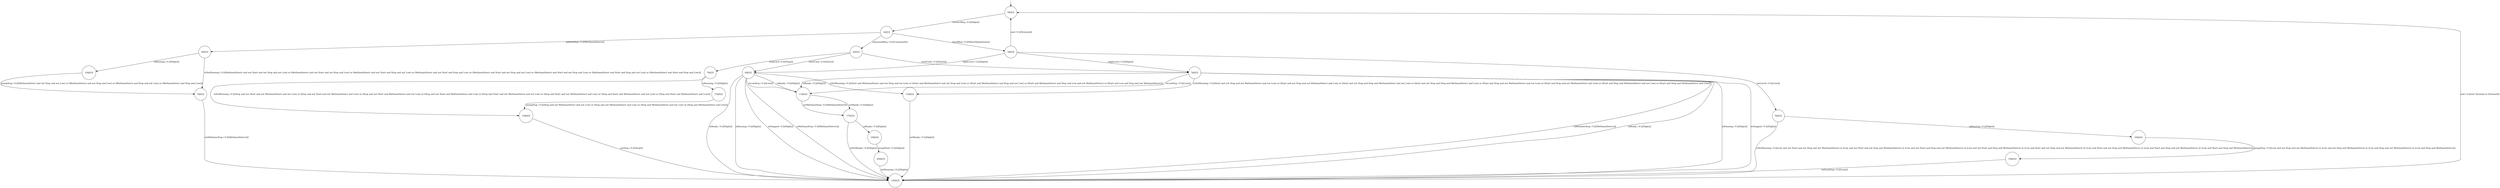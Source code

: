 digraph g {
	edge [lblstyle="above, sloped"];
	s0 [shape="circle" label="0@[()]"];
	s1 [shape="circle" label="1@[()]"];
	s2 [shape="circle" label="2@[()]"];
	s3 [shape="circle" label="3@[()]"];
	s4 [shape="circle" label="4@[()]"];
	s5 [shape="circle" label="5@[()]"];
	s6 [shape="circle" label="6@[()]"];
	s7 [shape="circle" label="7@[()]"];
	s8 [shape="circle" label="8@[()]"];
	s9 [shape="circle" label="9@[()]"];
	s10 [shape="circle" label="10@[()]"];
	s11 [shape="circle" label="11@[()]"];
	s12 [shape="circle" label="12@[()]"];
	s13 [shape="circle" label="13@[()]"];
	s14 [shape="circle" label="14@[()]"];
	s15 [shape="circle" label="15@[()]"];
	s16 [shape="circle" label="16@[()]"];
	s17 [shape="circle" label="17@[()]"];
	s18 [shape="circle" label="18@[()]"];
	s19 [shape="circle" label="19@[()]"];
	s20 [shape="circle" label="20@[()]"];
	s0 -> s1 [label="receiveMsg / 0 [((High))]"];
	s1 -> s2 [label="commandMsg / 0 [((Command))]"];
	s1 -> s3 [label="levelMsg / 0 [((WaterRegulation))]"];
	s1 -> s4 [label="palarmMsg / 0 [((MethaneDetect))]"];
	s2 -> s6 [label="startCmd / 0 [((Start))]"];
	s2 -> s5 [label="startCmd / 0 [((Start))]"];
	s2 -> s7 [label="stopCmd / 0 [((Stop))]"];
	s3 -> s0 [label="end / 0 [((Normal))]"];
	s3 -> s6 [label="highLevel / 0 [((High))]"];
	s3 -> s5 [label="highLevel / 0 [((High))]"];
	s3 -> s8 [label="lowLevel / 0 [((Low))]"];
	s4 -> s9 [label="isNotRunning / 0 [((MethaneDetect and not Start and not Stop and not Low) or (MethaneDetect and not Start and not Stop and Low) or (MethaneDetect and not Start and Stop and not Low) or (MethaneDetect and not Start and Stop and Low) or (MethaneDetect and Start and not Stop and not Low) or (MethaneDetect and Start and not Stop and Low) or (MethaneDetect and Start and Stop and not Low) or (MethaneDetect and Start and Stop and Low))]"];
	s4 -> s10 [label="isRunning / 0 [((High))]"];
	s5 -> s11 [label="isLowStop / 0 [((Low))]"];
	s5 -> s12 [label="isMethaneStop / 0 [((MethaneDetect))]"];
	s5 -> s13 [label="isNotRunning / 0 [((Start and not Stop and not MethaneDetect and not Low) or (Start and not Stop and not MethaneDetect and Low) or (Start and not Stop and Stop and MethaneDetect and not Low) or (Start and not Stop and Stop and MethaneDetect and Low) or (Start and Stop and not MethaneDetect and not Low) or (Start and Stop and not MethaneDetect and Low) or (Start and Stop and MethaneDetect and not Low) or (Start and Stop and MethaneDetect and Low))]"];
	s5 -> s12 [label="isReady / 0 [((High))]"];
	s5 -> s11 [label="isReady / 0 [((High))]"];
	s5 -> s12 [label="isRunning / 0 [((High))]"];
	s5 -> s12 [label="isStopped / 0 [((High))]"];
	s6 -> s11 [label="isLowStop / 0 [((Low))]"];
	s6 -> s12 [label="isMethaneStop / 0 [((MethaneDetect))]"];
	s6 -> s13 [label="isNotRunning / 0 [((Start and MethaneDetect and not Stop and not Low) or (Start and MethaneDetect and not Stop and Low) or (Start and MethaneDetect and Stop and not Low) or (Start and MethaneDetect and Stop and Low and not MethaneDetect) or (Start and Low and Stop and not MethaneDetect))]"];
	s6 -> s11 [label="isReady / 0 [((High))]"];
	s6 -> s12 [label="isReady / 0 [((High))]"];
	s6 -> s12 [label="isRunning / 0 [((High))]"];
	s6 -> s12 [label="isStopped / 0 [((High))]"];
	s7 -> s14 [label="isNotRunning / 0 [((Stop and not Start and not MethaneDetect and not Low) or (Stop and not Start and not MethaneDetect and Low) or (Stop and not Start and MethaneDetect and not Low) or (Stop and not Start and MethaneDetect and Low) or (Stop and Start and not MethaneDetect and not Low) or (Stop and Start and not MethaneDetect and Low) or (Stop and Start and MethaneDetect and not Low) or (Stop and Start and MethaneDetect and Low))]"];
	s7 -> s15 [label="isRunning / 0 [((High))]"];
	s8 -> s12 [label="isNotRunning / 0 [((Low and not Start and not Stop and not MethaneDetect) or (Low and not Start and not Stop and MethaneDetect) or (Low and not Start and Stop and not MethaneDetect) or (Low and not Start and Stop and MethaneDetect) or (Low and Start and not Stop and not MethaneDetect) or (Low and Start and not Stop and MethaneDetect) or (Low and Start and Stop and not MethaneDetect) or (Low and Start and Stop and MethaneDetect))]"];
	s8 -> s16 [label="isRunning / 0 [((High))]"];
	s9 -> s12 [label="setMethaneStop / 0 [((MethaneDetect))]"];
	s10 -> s9 [label="pumpStop / 0 [((MethaneDetect and not Stop and not Low) or (MethaneDetect and not Stop and Low) or (MethaneDetect and Stop and not Low) or (MethaneDetect and Stop and Low))]"];
	s11 -> s17 [label="setMethaneStop / 0 [((MethaneDetect))]"];
	s11 -> s17 [label="setReady / 0 [((High))]"];
	s12 -> s0 [label="end / 0 [((not Normal) or (Normal))]"];
	s13 -> s12 [label="setReady / 0 [((High))]"];
	s14 -> s12 [label="setStop / 0 [((Stop))]"];
	s15 -> s14 [label="pumpStop / 0 [((Stop and not MethaneDetect and not Low) or (Stop and not MethaneDetect and Low) or (Stop and MethaneDetect and not Low) or (Stop and MethaneDetect and Low))]"];
	s16 -> s18 [label="pumpStop / 0 [((Low and not Stop and not MethaneDetect) or (Low and not Stop and MethaneDetect) or (Low and Stop and not MethaneDetect) or (Low and Stop and MethaneDetect))]"];
	s17 -> s12 [label="isNotReady / 0 [((High))]"];
	s17 -> s19 [label="isReady / 0 [((High))]"];
	s18 -> s12 [label="setLowStop / 0 [((Low))]"];
	s19 -> s20 [label="pumpStart / 0 [((High))]"];
	s20 -> s12 [label="setRunning / 0 [((High))]"];
	__start0 [label="" shape="none" width="0" height="0"];
	__start0 -> s0;
}